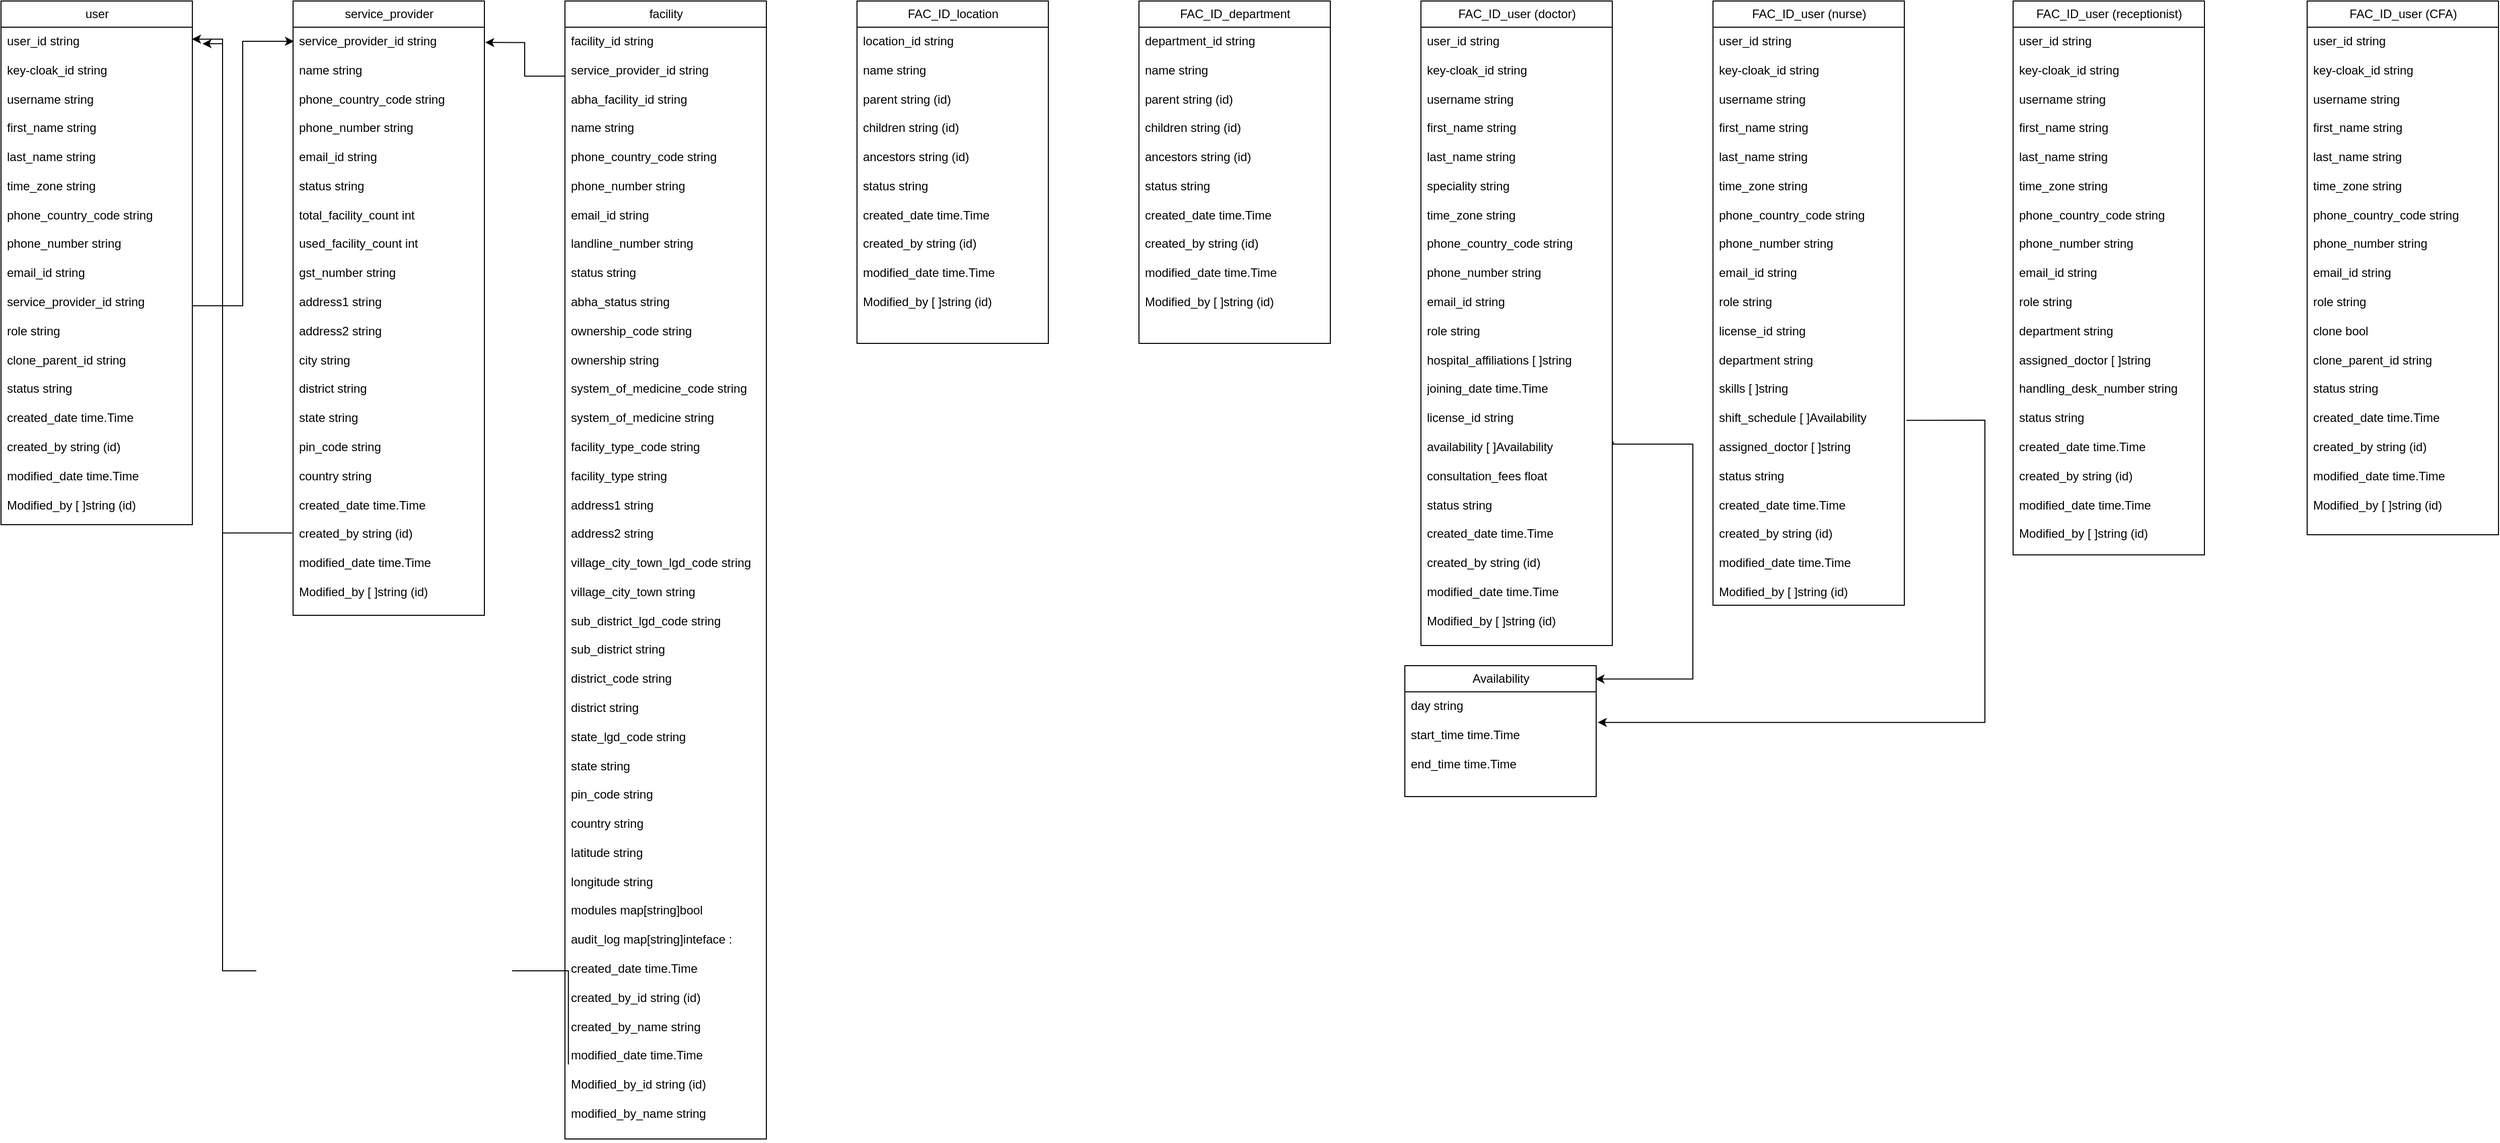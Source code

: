 <mxfile version="24.8.3">
  <diagram name="Schema" id="-JF8oY-naF-HGQYN3kFc">
    <mxGraphModel dx="1050" dy="621" grid="1" gridSize="10" guides="1" tooltips="1" connect="1" arrows="1" fold="1" page="1" pageScale="1" pageWidth="827" pageHeight="1169" math="0" shadow="0">
      <root>
        <mxCell id="0" />
        <mxCell id="1" parent="0" />
        <mxCell id="YDSY3RYSXYy9WvxA-djZ-56" value="user" style="swimlane;fontStyle=0;childLayout=stackLayout;horizontal=1;startSize=26;fillColor=none;horizontalStack=0;resizeParent=1;resizeParentMax=0;resizeLast=0;collapsible=1;marginBottom=0;html=1;" parent="1" vertex="1">
          <mxGeometry x="70" y="130" width="190" height="520" as="geometry">
            <mxRectangle x="530" y="150" width="60" height="30" as="alternateBounds" />
          </mxGeometry>
        </mxCell>
        <mxCell id="YDSY3RYSXYy9WvxA-djZ-57" value="user_id string&lt;div&gt;&lt;br&gt;&lt;/div&gt;&lt;div&gt;key-cloak_id string&lt;/div&gt;&lt;div&gt;&lt;br&gt;&lt;/div&gt;&lt;div&gt;username string&lt;/div&gt;&lt;div&gt;&lt;br&gt;&lt;/div&gt;&lt;div&gt;first_name string&lt;/div&gt;&lt;div&gt;&lt;br&gt;&lt;/div&gt;&lt;div&gt;last_name string&lt;/div&gt;&lt;div&gt;&lt;br&gt;&lt;/div&gt;&lt;div&gt;time_zone string&lt;/div&gt;&lt;div&gt;&lt;br&gt;&lt;/div&gt;&lt;div&gt;phone_country_code string&lt;/div&gt;&lt;div&gt;&lt;br&gt;&lt;/div&gt;&lt;div&gt;phone_number string&lt;/div&gt;&lt;div&gt;&lt;br&gt;&lt;/div&gt;&lt;div&gt;email_id string&lt;/div&gt;&lt;div&gt;&lt;br&gt;&lt;/div&gt;&lt;div&gt;service_provider_id string&lt;/div&gt;&lt;div&gt;&lt;br&gt;&lt;/div&gt;&lt;div&gt;role string&lt;/div&gt;&lt;div&gt;&lt;br&gt;&lt;/div&gt;&lt;div&gt;clone_parent_id string&lt;/div&gt;&lt;div&gt;&lt;br&gt;&lt;/div&gt;&lt;div&gt;status string&lt;/div&gt;&lt;div&gt;&lt;br&gt;&lt;/div&gt;&lt;div&gt;created_date time.Time&lt;/div&gt;&lt;div&gt;&lt;br&gt;&lt;/div&gt;&lt;div&gt;created_by string (id)&lt;/div&gt;&lt;div&gt;&lt;br&gt;&lt;/div&gt;&lt;div&gt;modified_date time.Time&lt;/div&gt;&lt;div&gt;&lt;br&gt;&lt;/div&gt;&lt;div&gt;Modified_by [ ]string (id)&amp;nbsp;&lt;/div&gt;&lt;div&gt;&lt;br&gt;&lt;/div&gt;&lt;div&gt;&lt;br&gt;&lt;/div&gt;" style="text;strokeColor=none;fillColor=none;align=left;verticalAlign=top;spacingLeft=4;spacingRight=4;overflow=hidden;rotatable=0;points=[[0,0.5],[1,0.5]];portConstraint=eastwest;whiteSpace=wrap;html=1;" parent="YDSY3RYSXYy9WvxA-djZ-56" vertex="1">
          <mxGeometry y="26" width="190" height="494" as="geometry" />
        </mxCell>
        <mxCell id="YDSY3RYSXYy9WvxA-djZ-64" value="service_provider" style="swimlane;fontStyle=0;childLayout=stackLayout;horizontal=1;startSize=26;fillColor=none;horizontalStack=0;resizeParent=1;resizeParentMax=0;resizeLast=0;collapsible=1;marginBottom=0;html=1;" parent="1" vertex="1">
          <mxGeometry x="360" y="130" width="190" height="610" as="geometry">
            <mxRectangle x="530" y="150" width="60" height="30" as="alternateBounds" />
          </mxGeometry>
        </mxCell>
        <mxCell id="YDSY3RYSXYy9WvxA-djZ-65" value="&lt;div&gt;service_provider_id string&lt;/div&gt;&lt;div&gt;&lt;br&gt;&lt;/div&gt;&lt;div&gt;name string&lt;/div&gt;&lt;div&gt;&lt;br&gt;&lt;/div&gt;&lt;div&gt;phone_country_code string&lt;/div&gt;&lt;div&gt;&lt;br&gt;&lt;/div&gt;&lt;div&gt;&lt;div&gt;phone_number string&lt;/div&gt;&lt;div&gt;&lt;br&gt;&lt;/div&gt;&lt;div&gt;email_id string&lt;/div&gt;&lt;div&gt;&lt;br&gt;&lt;/div&gt;&lt;/div&gt;&lt;div&gt;status string&lt;/div&gt;&lt;div&gt;&lt;br&gt;&lt;/div&gt;&lt;div&gt;total_facility_count int&lt;/div&gt;&lt;div&gt;&lt;br&gt;&lt;/div&gt;&lt;div&gt;used_facility_count int&lt;/div&gt;&lt;div&gt;&lt;br&gt;&lt;/div&gt;&lt;div&gt;gst_number string&lt;/div&gt;&lt;div&gt;&lt;br&gt;&lt;/div&gt;&lt;div&gt;&lt;span style=&quot;text-wrap-mode: nowrap;&quot;&gt;address1 string&amp;nbsp;&lt;/span&gt;&lt;/div&gt;&lt;div&gt;&lt;span style=&quot;text-wrap-mode: nowrap;&quot;&gt;&lt;br&gt;&lt;/span&gt;&lt;/div&gt;&lt;div&gt;&lt;span style=&quot;text-wrap-mode: nowrap;&quot;&gt;address2 string&amp;nbsp;&lt;/span&gt;&lt;/div&gt;&lt;div&gt;&lt;span style=&quot;text-wrap-mode: nowrap;&quot;&gt;&lt;br&gt;&lt;/span&gt;&lt;/div&gt;&lt;div&gt;&lt;span style=&quot;text-wrap-mode: nowrap;&quot;&gt;city string&amp;nbsp;&lt;/span&gt;&lt;/div&gt;&lt;div&gt;&lt;span style=&quot;text-wrap-mode: nowrap;&quot;&gt;&lt;br&gt;&lt;/span&gt;&lt;/div&gt;&lt;div&gt;&lt;span style=&quot;text-wrap-mode: nowrap;&quot;&gt;district string&amp;nbsp;&lt;/span&gt;&lt;/div&gt;&lt;div&gt;&lt;span style=&quot;text-wrap-mode: nowrap;&quot;&gt;&lt;br&gt;&lt;/span&gt;&lt;/div&gt;&lt;div&gt;&lt;span style=&quot;text-wrap-mode: nowrap;&quot;&gt;state string&amp;nbsp;&lt;/span&gt;&lt;/div&gt;&lt;div&gt;&lt;span style=&quot;text-wrap-mode: nowrap;&quot;&gt;&lt;br&gt;&lt;/span&gt;&lt;/div&gt;&lt;div&gt;&lt;span style=&quot;text-wrap-mode: nowrap;&quot;&gt;pin_code string&amp;nbsp;&lt;/span&gt;&lt;/div&gt;&lt;div&gt;&lt;span style=&quot;text-wrap-mode: nowrap;&quot;&gt;&lt;br&gt;&lt;/span&gt;&lt;/div&gt;&lt;div&gt;&lt;span style=&quot;text-wrap-mode: nowrap;&quot;&gt;country string&amp;nbsp;&lt;/span&gt;&lt;/div&gt;&lt;div&gt;&lt;span style=&quot;text-wrap-mode: nowrap;&quot;&gt;&lt;br&gt;&lt;/span&gt;&lt;/div&gt;&lt;div&gt;&lt;div&gt;created_date time.Time&lt;/div&gt;&lt;div&gt;&lt;br&gt;&lt;/div&gt;&lt;div&gt;created_by string (id)&lt;/div&gt;&lt;div&gt;&lt;br&gt;&lt;/div&gt;&lt;div&gt;modified_date time.Time&lt;/div&gt;&lt;div&gt;&lt;br&gt;&lt;/div&gt;&lt;div&gt;Modified_by [ ]string (id)&amp;nbsp;&lt;/div&gt;&lt;/div&gt;&lt;div&gt;&lt;br&gt;&lt;/div&gt;" style="text;strokeColor=none;fillColor=none;align=left;verticalAlign=top;spacingLeft=4;spacingRight=4;overflow=hidden;rotatable=0;points=[[0,0.5],[1,0.5]];portConstraint=eastwest;whiteSpace=wrap;html=1;" parent="YDSY3RYSXYy9WvxA-djZ-64" vertex="1">
          <mxGeometry y="26" width="190" height="584" as="geometry" />
        </mxCell>
        <mxCell id="YDSY3RYSXYy9WvxA-djZ-166" value="facility" style="swimlane;fontStyle=0;childLayout=stackLayout;horizontal=1;startSize=26;fillColor=none;horizontalStack=0;resizeParent=1;resizeParentMax=0;resizeLast=0;collapsible=1;marginBottom=0;html=1;" parent="1" vertex="1">
          <mxGeometry x="630" y="130" width="200" height="1130" as="geometry">
            <mxRectangle x="530" y="150" width="60" height="30" as="alternateBounds" />
          </mxGeometry>
        </mxCell>
        <mxCell id="YDSY3RYSXYy9WvxA-djZ-167" value="&lt;div&gt;facility_id string&lt;/div&gt;&lt;div&gt;&lt;br&gt;&lt;/div&gt;&lt;div&gt;service_provider_id string&lt;/div&gt;&lt;div&gt;&lt;br&gt;&lt;/div&gt;&lt;div&gt;abha_facility_id string&lt;/div&gt;&lt;div&gt;&lt;br&gt;&lt;/div&gt;&lt;div&gt;name string&lt;/div&gt;&lt;div&gt;&lt;br&gt;&lt;/div&gt;&lt;div&gt;phone_country_code string&lt;/div&gt;&lt;div&gt;&lt;br&gt;&lt;/div&gt;&lt;div&gt;phone_number string&lt;/div&gt;&lt;div&gt;&lt;br&gt;&lt;/div&gt;&lt;div&gt;email_id string&lt;/div&gt;&lt;div&gt;&lt;br&gt;&lt;/div&gt;&lt;div&gt;landline_number string&amp;nbsp;&lt;/div&gt;&lt;div&gt;&lt;br&gt;&lt;/div&gt;&lt;div&gt;status string&amp;nbsp;&lt;/div&gt;&lt;div&gt;&lt;br&gt;&lt;/div&gt;&lt;div&gt;abha_status string&lt;/div&gt;&lt;div&gt;&lt;br&gt;&lt;/div&gt;&lt;div&gt;&lt;span style=&quot;text-wrap-mode: nowrap;&quot;&gt;ownership_code string&lt;/span&gt;&lt;/div&gt;&lt;div&gt;&lt;span style=&quot;text-wrap-mode: nowrap;&quot;&gt;&lt;br&gt;&lt;/span&gt;&lt;/div&gt;&lt;div&gt;&lt;span style=&quot;text-wrap-mode: nowrap;&quot;&gt;ownership string&lt;/span&gt;&lt;span style=&quot;text-wrap-mode: nowrap;&quot;&gt;&lt;/span&gt;&lt;/div&gt;&lt;div&gt;&lt;span style=&quot;text-wrap-mode: nowrap;&quot;&gt;&lt;br&gt;&lt;/span&gt;&lt;/div&gt;&lt;div&gt;&lt;span style=&quot;text-wrap-mode: nowrap;&quot;&gt;system_of_medicine_code string&lt;/span&gt;&lt;span style=&quot;text-wrap-mode: nowrap;&quot;&gt;&lt;/span&gt;&lt;/div&gt;&lt;div&gt;&lt;span style=&quot;text-wrap-mode: nowrap;&quot;&gt;&lt;br&gt;&lt;/span&gt;&lt;/div&gt;&lt;div&gt;&lt;span style=&quot;text-wrap-mode: nowrap;&quot;&gt;system_of_medicine string&lt;/span&gt;&lt;span style=&quot;text-wrap-mode: nowrap;&quot;&gt;&lt;/span&gt;&lt;/div&gt;&lt;div&gt;&lt;br&gt;&lt;/div&gt;&lt;div&gt;&lt;span style=&quot;text-wrap-mode: nowrap;&quot;&gt;facility_type_code string&lt;/span&gt;&lt;span style=&quot;text-wrap-mode: nowrap;&quot;&gt;&lt;/span&gt;&lt;/div&gt;&lt;div&gt;&lt;span style=&quot;text-wrap-mode: nowrap;&quot;&gt;&lt;br&gt;&lt;/span&gt;&lt;/div&gt;&lt;div&gt;&lt;span style=&quot;text-wrap-mode: nowrap;&quot;&gt;facility_type string&lt;/span&gt;&lt;/div&gt;&lt;div&gt;&lt;span style=&quot;text-wrap-mode: nowrap;&quot;&gt;&lt;br&gt;&lt;/span&gt;&lt;/div&gt;&lt;div&gt;&lt;div&gt;&lt;span style=&quot;text-wrap-mode: nowrap;&quot;&gt;address1 string&amp;nbsp;&lt;/span&gt;&lt;/div&gt;&lt;div&gt;&lt;span style=&quot;text-wrap-mode: nowrap;&quot;&gt;&lt;br&gt;&lt;/span&gt;&lt;/div&gt;&lt;div&gt;&lt;span style=&quot;text-wrap-mode: nowrap;&quot;&gt;address2 string&amp;nbsp;&lt;/span&gt;&lt;/div&gt;&lt;div&gt;&lt;span style=&quot;text-wrap-mode: nowrap;&quot;&gt;&lt;br&gt;&lt;/span&gt;&lt;/div&gt;&lt;div&gt;&lt;span style=&quot;text-wrap-mode: nowrap;&quot;&gt;village_city_town_lgd_code string&lt;/span&gt;&lt;/div&gt;&lt;div&gt;&lt;span style=&quot;text-wrap-mode: nowrap;&quot;&gt;&lt;br&gt;&lt;/span&gt;&lt;/div&gt;&lt;div&gt;&lt;span style=&quot;text-wrap-mode: nowrap;&quot;&gt;village_city_town string&amp;nbsp;&lt;/span&gt;&lt;/div&gt;&lt;div&gt;&lt;br&gt;&lt;/div&gt;&lt;div&gt;sub_district_lgd_code string&lt;/div&gt;&lt;div&gt;&lt;br&gt;&lt;/div&gt;&lt;div&gt;sub_district string&lt;/div&gt;&lt;div&gt;&lt;br style=&quot;padding: 0px; margin: 0px;&quot;&gt;&lt;span style=&quot;text-wrap-mode: nowrap;&quot;&gt;district_code string&lt;/span&gt;&lt;span style=&quot;text-wrap-mode: nowrap;&quot;&gt;&lt;/span&gt;&lt;/div&gt;&lt;div&gt;&lt;span style=&quot;text-wrap-mode: nowrap;&quot;&gt;&lt;br&gt;&lt;/span&gt;&lt;/div&gt;&lt;div&gt;&lt;span style=&quot;text-wrap-mode: nowrap;&quot;&gt;district string&amp;nbsp;&lt;/span&gt;&lt;/div&gt;&lt;div&gt;&lt;span style=&quot;text-wrap-mode: nowrap;&quot;&gt;&lt;br&gt;&lt;/span&gt;&lt;/div&gt;&lt;div&gt;&lt;span style=&quot;text-wrap-mode: nowrap;&quot;&gt;state_lgd_code string&lt;/span&gt;&lt;span style=&quot;text-wrap-mode: nowrap;&quot;&gt;&lt;/span&gt;&lt;/div&gt;&lt;div&gt;&lt;span style=&quot;text-wrap-mode: nowrap;&quot;&gt;&lt;br&gt;&lt;/span&gt;&lt;/div&gt;&lt;div&gt;&lt;span style=&quot;text-wrap-mode: nowrap;&quot;&gt;state string&amp;nbsp;&lt;/span&gt;&lt;/div&gt;&lt;div&gt;&lt;span style=&quot;text-wrap-mode: nowrap;&quot;&gt;&lt;br&gt;&lt;/span&gt;&lt;/div&gt;&lt;div&gt;&lt;span style=&quot;text-wrap-mode: nowrap;&quot;&gt;pin_code string&amp;nbsp;&lt;/span&gt;&lt;/div&gt;&lt;div&gt;&lt;span style=&quot;text-wrap-mode: nowrap;&quot;&gt;&lt;br&gt;&lt;/span&gt;&lt;/div&gt;&lt;div&gt;&lt;span style=&quot;text-wrap-mode: nowrap;&quot;&gt;country string&amp;nbsp;&lt;/span&gt;&lt;/div&gt;&lt;div&gt;&lt;span style=&quot;text-wrap-mode: nowrap;&quot;&gt;&lt;br&gt;&lt;/span&gt;&lt;/div&gt;&lt;div&gt;&lt;span style=&quot;text-wrap-mode: nowrap;&quot;&gt;latitude string&lt;/span&gt;&lt;/div&gt;&lt;div&gt;&lt;span style=&quot;text-wrap-mode: nowrap;&quot;&gt;&lt;br&gt;&lt;/span&gt;&lt;/div&gt;&lt;div&gt;&lt;span style=&quot;text-wrap-mode: nowrap;&quot;&gt;longitude string&lt;/span&gt;&lt;/div&gt;&lt;div&gt;&lt;span style=&quot;text-wrap-mode: nowrap;&quot;&gt;&lt;br&gt;&lt;/span&gt;&lt;/div&gt;&lt;div&gt;&lt;span style=&quot;text-wrap-mode: nowrap;&quot;&gt;modules map[string]bool&lt;/span&gt;&lt;/div&gt;&lt;div&gt;&lt;span style=&quot;text-wrap-mode: nowrap;&quot;&gt;&lt;br&gt;&lt;/span&gt;&lt;/div&gt;&lt;div&gt;&lt;span style=&quot;text-wrap-mode: nowrap;&quot;&gt;audit_log map[string]inteface :&lt;/span&gt;&lt;/div&gt;&lt;div&gt;&lt;span style=&quot;text-wrap-mode: nowrap;&quot;&gt;&lt;br&gt;&lt;/span&gt;&lt;/div&gt;&lt;div&gt;&lt;div&gt;created_date time.Time&lt;/div&gt;&lt;div&gt;&lt;br&gt;&lt;/div&gt;&lt;div&gt;created_by_id string (id)&lt;/div&gt;&lt;div&gt;&lt;br&gt;&lt;/div&gt;&lt;div&gt;created_by_name string&lt;/div&gt;&lt;div&gt;&lt;br&gt;&lt;/div&gt;&lt;div&gt;modified_date time.Time&lt;/div&gt;&lt;div&gt;&lt;br&gt;&lt;/div&gt;&lt;div&gt;Modified_by_id string (id)&lt;/div&gt;&lt;/div&gt;&lt;/div&gt;&lt;div&gt;&lt;br&gt;&lt;/div&gt;&lt;div&gt;modified_by_name string&lt;/div&gt;&lt;div&gt;&lt;br&gt;&lt;/div&gt;" style="text;strokeColor=none;fillColor=none;align=left;verticalAlign=top;spacingLeft=4;spacingRight=4;overflow=hidden;rotatable=0;points=[[0,0.5],[1,0.5]];portConstraint=eastwest;whiteSpace=wrap;html=1;" parent="YDSY3RYSXYy9WvxA-djZ-166" vertex="1">
          <mxGeometry y="26" width="200" height="1104" as="geometry" />
        </mxCell>
        <mxCell id="YDSY3RYSXYy9WvxA-djZ-333" value="" style="edgeStyle=orthogonalEdgeStyle;rounded=0;orthogonalLoop=1;jettySize=auto;html=1;exitX=1.002;exitY=0.56;exitDx=0;exitDy=0;exitPerimeter=0;entryX=0.005;entryY=0.024;entryDx=0;entryDy=0;entryPerimeter=0;" parent="1" source="YDSY3RYSXYy9WvxA-djZ-57" target="YDSY3RYSXYy9WvxA-djZ-65" edge="1">
          <mxGeometry relative="1" as="geometry" />
        </mxCell>
        <mxCell id="YDSY3RYSXYy9WvxA-djZ-334" value="" style="edgeStyle=orthogonalEdgeStyle;rounded=0;orthogonalLoop=1;jettySize=auto;html=1;exitX=0;exitY=0.044;exitDx=0;exitDy=0;exitPerimeter=0;entryX=1.004;entryY=0.026;entryDx=0;entryDy=0;entryPerimeter=0;" parent="1" source="YDSY3RYSXYy9WvxA-djZ-167" target="YDSY3RYSXYy9WvxA-djZ-65" edge="1">
          <mxGeometry relative="1" as="geometry" />
        </mxCell>
        <mxCell id="YDSY3RYSXYy9WvxA-djZ-335" value="" style="edgeStyle=orthogonalEdgeStyle;rounded=0;orthogonalLoop=1;jettySize=auto;html=1;exitX=-0.005;exitY=0.86;exitDx=0;exitDy=0;exitPerimeter=0;entryX=0.998;entryY=0.024;entryDx=0;entryDy=0;entryPerimeter=0;" parent="1" source="YDSY3RYSXYy9WvxA-djZ-65" target="YDSY3RYSXYy9WvxA-djZ-57" edge="1">
          <mxGeometry relative="1" as="geometry">
            <Array as="points">
              <mxPoint x="290" y="658" />
              <mxPoint x="290" y="168" />
            </Array>
          </mxGeometry>
        </mxCell>
        <mxCell id="YDSY3RYSXYy9WvxA-djZ-336" value="" style="edgeStyle=orthogonalEdgeStyle;rounded=0;orthogonalLoop=1;jettySize=auto;html=1;exitX=0.017;exitY=0.933;exitDx=0;exitDy=0;exitPerimeter=0;" parent="1" source="YDSY3RYSXYy9WvxA-djZ-167" edge="1">
          <mxGeometry relative="1" as="geometry">
            <mxPoint x="270" y="172.4" as="targetPoint" />
            <Array as="points">
              <mxPoint x="290" y="1093" />
              <mxPoint x="290" y="172" />
            </Array>
          </mxGeometry>
        </mxCell>
        <mxCell id="YDSY3RYSXYy9WvxA-djZ-337" value="FAC_ID_location" style="swimlane;fontStyle=0;childLayout=stackLayout;horizontal=1;startSize=26;fillColor=none;horizontalStack=0;resizeParent=1;resizeParentMax=0;resizeLast=0;collapsible=1;marginBottom=0;html=1;" parent="1" vertex="1">
          <mxGeometry x="920" y="130" width="190" height="340" as="geometry">
            <mxRectangle x="530" y="150" width="60" height="30" as="alternateBounds" />
          </mxGeometry>
        </mxCell>
        <mxCell id="YDSY3RYSXYy9WvxA-djZ-338" value="location_id string&lt;div&gt;&lt;br&gt;&lt;/div&gt;&lt;div&gt;name string&lt;/div&gt;&lt;div&gt;&lt;br&gt;&lt;/div&gt;&lt;div&gt;parent string (id)&lt;/div&gt;&lt;div&gt;&lt;br&gt;&lt;/div&gt;&lt;div&gt;children string (id)&lt;/div&gt;&lt;div&gt;&lt;br&gt;&lt;/div&gt;&lt;div&gt;ancestors string (id)&lt;/div&gt;&lt;div&gt;&lt;br&gt;&lt;/div&gt;&lt;div&gt;status string&lt;/div&gt;&lt;div&gt;&lt;br&gt;&lt;/div&gt;&lt;div&gt;created_date time.Time&lt;/div&gt;&lt;div&gt;&lt;br&gt;&lt;/div&gt;&lt;div&gt;created_by string (id)&lt;/div&gt;&lt;div&gt;&lt;br&gt;&lt;/div&gt;&lt;div&gt;modified_date time.Time&lt;/div&gt;&lt;div&gt;&lt;br&gt;&lt;/div&gt;&lt;div&gt;&lt;span style=&quot;background-color: initial;&quot;&gt;Modified_by [ ]string (id)&lt;/span&gt;&amp;nbsp;&lt;/div&gt;&lt;div&gt;&lt;br&gt;&lt;/div&gt;&lt;div&gt;&lt;br&gt;&lt;/div&gt;&lt;div&gt;&lt;br&gt;&lt;/div&gt;&lt;div&gt;&lt;br&gt;&lt;/div&gt;" style="text;strokeColor=none;fillColor=none;align=left;verticalAlign=top;spacingLeft=4;spacingRight=4;overflow=hidden;rotatable=0;points=[[0,0.5],[1,0.5]];portConstraint=eastwest;whiteSpace=wrap;html=1;" parent="YDSY3RYSXYy9WvxA-djZ-337" vertex="1">
          <mxGeometry y="26" width="190" height="314" as="geometry" />
        </mxCell>
        <mxCell id="YDSY3RYSXYy9WvxA-djZ-339" value="FAC_ID_department" style="swimlane;fontStyle=0;childLayout=stackLayout;horizontal=1;startSize=26;fillColor=none;horizontalStack=0;resizeParent=1;resizeParentMax=0;resizeLast=0;collapsible=1;marginBottom=0;html=1;" parent="1" vertex="1">
          <mxGeometry x="1200" y="130" width="190" height="340" as="geometry">
            <mxRectangle x="530" y="150" width="60" height="30" as="alternateBounds" />
          </mxGeometry>
        </mxCell>
        <mxCell id="YDSY3RYSXYy9WvxA-djZ-340" value="department_id string&lt;div&gt;&lt;br&gt;&lt;/div&gt;&lt;div&gt;name string&lt;/div&gt;&lt;div&gt;&lt;br&gt;&lt;/div&gt;&lt;div&gt;parent string (id)&lt;/div&gt;&lt;div&gt;&lt;br&gt;&lt;/div&gt;&lt;div&gt;children string (id)&lt;/div&gt;&lt;div&gt;&lt;br&gt;&lt;/div&gt;&lt;div&gt;ancestors string (id)&lt;/div&gt;&lt;div&gt;&lt;br&gt;&lt;/div&gt;&lt;div&gt;status string&lt;/div&gt;&lt;div&gt;&lt;br&gt;&lt;/div&gt;&lt;div&gt;created_date time.Time&lt;/div&gt;&lt;div&gt;&lt;br&gt;&lt;/div&gt;&lt;div&gt;created_by string (id)&lt;/div&gt;&lt;div&gt;&lt;br&gt;&lt;/div&gt;&lt;div&gt;modified_date time.Time&lt;/div&gt;&lt;div&gt;&lt;br&gt;&lt;/div&gt;&lt;div&gt;&lt;span style=&quot;background-color: initial;&quot;&gt;Modified_by [ ]string (id)&lt;/span&gt;&amp;nbsp;&lt;/div&gt;&lt;div&gt;&lt;br&gt;&lt;/div&gt;&lt;div&gt;&lt;br&gt;&lt;/div&gt;&lt;div&gt;&lt;br&gt;&lt;/div&gt;&lt;div&gt;&lt;br&gt;&lt;/div&gt;" style="text;strokeColor=none;fillColor=none;align=left;verticalAlign=top;spacingLeft=4;spacingRight=4;overflow=hidden;rotatable=0;points=[[0,0.5],[1,0.5]];portConstraint=eastwest;whiteSpace=wrap;html=1;" parent="YDSY3RYSXYy9WvxA-djZ-339" vertex="1">
          <mxGeometry y="26" width="190" height="314" as="geometry" />
        </mxCell>
        <mxCell id="j8HZk-N3AMrPLqIy8MAw-1" value="FAC_ID_user (doctor)" style="swimlane;fontStyle=0;childLayout=stackLayout;horizontal=1;startSize=26;fillColor=none;horizontalStack=0;resizeParent=1;resizeParentMax=0;resizeLast=0;collapsible=1;marginBottom=0;html=1;" vertex="1" parent="1">
          <mxGeometry x="1480" y="130" width="190" height="640" as="geometry">
            <mxRectangle x="530" y="150" width="60" height="30" as="alternateBounds" />
          </mxGeometry>
        </mxCell>
        <mxCell id="j8HZk-N3AMrPLqIy8MAw-2" value="user_id string&lt;div&gt;&lt;br&gt;&lt;/div&gt;&lt;div&gt;&lt;div&gt;key-cloak_id string&lt;/div&gt;&lt;div&gt;&lt;br&gt;&lt;/div&gt;&lt;div&gt;username string&lt;/div&gt;&lt;div&gt;&lt;br&gt;&lt;/div&gt;&lt;div&gt;first_name string&lt;/div&gt;&lt;div&gt;&lt;br&gt;&lt;/div&gt;&lt;div&gt;last_name string&lt;/div&gt;&lt;div&gt;&lt;br&gt;&lt;/div&gt;&lt;div&gt;speciality string&lt;/div&gt;&lt;div&gt;&lt;br&gt;&lt;/div&gt;&lt;div&gt;&lt;div&gt;time_zone string&lt;/div&gt;&lt;div&gt;&lt;br&gt;&lt;/div&gt;&lt;div&gt;phone_country_code string&lt;/div&gt;&lt;/div&gt;&lt;div&gt;&lt;br&gt;&lt;/div&gt;&lt;div&gt;phone_number string&lt;/div&gt;&lt;div&gt;&lt;br&gt;&lt;/div&gt;&lt;div&gt;email_id string&lt;/div&gt;&lt;div&gt;&lt;br&gt;&lt;/div&gt;&lt;div&gt;role string&lt;/div&gt;&lt;div&gt;&lt;br&gt;&lt;/div&gt;&lt;div&gt;hospital_affiliations [ ]string&lt;/div&gt;&lt;div&gt;&lt;br&gt;&lt;/div&gt;&lt;div&gt;joining_date time.Time&lt;/div&gt;&lt;div&gt;&lt;br&gt;&lt;/div&gt;&lt;div&gt;license_id string&lt;/div&gt;&lt;div&gt;&lt;br&gt;&lt;/div&gt;&lt;div&gt;availability [ ]Availability&lt;/div&gt;&lt;div&gt;&lt;br&gt;&lt;/div&gt;&lt;div&gt;consultation_fees float&lt;/div&gt;&lt;div&gt;&lt;br&gt;&lt;/div&gt;&lt;div&gt;status string&lt;/div&gt;&lt;div&gt;&lt;br&gt;&lt;/div&gt;&lt;div&gt;&lt;span style=&quot;background-color: initial;&quot;&gt;created_date time.Time&lt;/span&gt;&lt;/div&gt;&lt;div&gt;&lt;div&gt;&lt;br&gt;&lt;/div&gt;&lt;div&gt;created_by string (id)&lt;/div&gt;&lt;div&gt;&lt;br&gt;&lt;/div&gt;&lt;div&gt;modified_date time.Time&lt;/div&gt;&lt;div&gt;&lt;br&gt;&lt;/div&gt;&lt;div&gt;&lt;span style=&quot;background-color: initial;&quot;&gt;Modified_by [ ]string (id)&lt;/span&gt;&amp;nbsp;&lt;/div&gt;&lt;div&gt;&lt;br&gt;&lt;/div&gt;&lt;/div&gt;&lt;div&gt;&lt;br&gt;&lt;/div&gt;&lt;div&gt;&lt;br&gt;&lt;/div&gt;&lt;div&gt;&lt;br&gt;&lt;/div&gt;&lt;/div&gt;" style="text;strokeColor=none;fillColor=none;align=left;verticalAlign=top;spacingLeft=4;spacingRight=4;overflow=hidden;rotatable=0;points=[[0,0.5],[1,0.5]];portConstraint=eastwest;whiteSpace=wrap;html=1;" vertex="1" parent="j8HZk-N3AMrPLqIy8MAw-1">
          <mxGeometry y="26" width="190" height="614" as="geometry" />
        </mxCell>
        <mxCell id="j8HZk-N3AMrPLqIy8MAw-3" value="FAC_ID_user (nurse)" style="swimlane;fontStyle=0;childLayout=stackLayout;horizontal=1;startSize=26;fillColor=none;horizontalStack=0;resizeParent=1;resizeParentMax=0;resizeLast=0;collapsible=1;marginBottom=0;html=1;" vertex="1" parent="1">
          <mxGeometry x="1770" y="130" width="190" height="600" as="geometry">
            <mxRectangle x="530" y="150" width="60" height="30" as="alternateBounds" />
          </mxGeometry>
        </mxCell>
        <mxCell id="j8HZk-N3AMrPLqIy8MAw-4" value="&lt;div&gt;user_id string&lt;/div&gt;&lt;div&gt;&lt;br&gt;&lt;/div&gt;&lt;div&gt;&lt;div&gt;key-cloak_id string&lt;/div&gt;&lt;div&gt;&lt;br&gt;&lt;/div&gt;&lt;div&gt;username string&lt;/div&gt;&lt;div&gt;&lt;br&gt;&lt;/div&gt;&lt;/div&gt;&lt;div&gt;first_name string&amp;nbsp;&lt;/div&gt;&lt;div&gt;&lt;br&gt;&lt;/div&gt;&lt;div&gt;last_name string&lt;/div&gt;&lt;div&gt;&lt;br&gt;&lt;/div&gt;&lt;div&gt;&lt;div&gt;time_zone string&lt;/div&gt;&lt;div&gt;&lt;br&gt;&lt;/div&gt;&lt;div&gt;phone_country_code string&lt;/div&gt;&lt;/div&gt;&lt;div&gt;&lt;br&gt;&lt;/div&gt;&lt;div&gt;phone_number string&lt;/div&gt;&lt;div&gt;&lt;br&gt;&lt;/div&gt;&lt;div&gt;email_id string&lt;/div&gt;&lt;div&gt;&lt;br&gt;&lt;/div&gt;&lt;div&gt;role string&lt;/div&gt;&lt;div&gt;&lt;br&gt;&lt;/div&gt;&lt;div&gt;license_id string&lt;/div&gt;&lt;div&gt;&lt;br&gt;&lt;/div&gt;&lt;div&gt;department string&lt;/div&gt;&lt;div&gt;&lt;br&gt;&lt;/div&gt;&lt;div&gt;skills [ ]string&amp;nbsp;&lt;/div&gt;&lt;div&gt;&lt;br&gt;&lt;/div&gt;&lt;div&gt;shift_schedule [ ]Availability&lt;/div&gt;&lt;div&gt;&lt;br&gt;&lt;/div&gt;&lt;div&gt;assigned_doctor [ ]string&lt;/div&gt;&lt;div&gt;&lt;br&gt;&lt;/div&gt;&lt;div&gt;status string&lt;/div&gt;&lt;div&gt;&lt;br&gt;&lt;/div&gt;&lt;div&gt;&lt;div&gt;created_date time.Time&lt;/div&gt;&lt;div&gt;&lt;br&gt;&lt;/div&gt;&lt;div&gt;created_by string (id)&lt;/div&gt;&lt;div&gt;&lt;br&gt;&lt;/div&gt;&lt;div&gt;modified_date time.Time&lt;/div&gt;&lt;div&gt;&lt;br&gt;&lt;/div&gt;&lt;div&gt;&lt;span style=&quot;background-color: initial;&quot;&gt;Modified_by [ ]string (id)&lt;/span&gt;&amp;nbsp;&lt;/div&gt;&lt;/div&gt;" style="text;strokeColor=none;fillColor=none;align=left;verticalAlign=top;spacingLeft=4;spacingRight=4;overflow=hidden;rotatable=0;points=[[0,0.5],[1,0.5]];portConstraint=eastwest;whiteSpace=wrap;html=1;" vertex="1" parent="j8HZk-N3AMrPLqIy8MAw-3">
          <mxGeometry y="26" width="190" height="574" as="geometry" />
        </mxCell>
        <mxCell id="j8HZk-N3AMrPLqIy8MAw-5" value="FAC_ID_user (receptionist)" style="swimlane;fontStyle=0;childLayout=stackLayout;horizontal=1;startSize=26;fillColor=none;horizontalStack=0;resizeParent=1;resizeParentMax=0;resizeLast=0;collapsible=1;marginBottom=0;html=1;" vertex="1" parent="1">
          <mxGeometry x="2068" y="130" width="190" height="550" as="geometry">
            <mxRectangle x="530" y="150" width="60" height="30" as="alternateBounds" />
          </mxGeometry>
        </mxCell>
        <mxCell id="j8HZk-N3AMrPLqIy8MAw-6" value="&lt;div&gt;&lt;div&gt;user_id string&lt;/div&gt;&lt;div&gt;&lt;br&gt;&lt;/div&gt;&lt;div&gt;&lt;div&gt;key-cloak_id string&lt;/div&gt;&lt;div&gt;&lt;br&gt;&lt;/div&gt;&lt;div&gt;username string&lt;/div&gt;&lt;div&gt;&lt;br&gt;&lt;/div&gt;&lt;/div&gt;&lt;div&gt;first_name string&amp;nbsp;&lt;/div&gt;&lt;div&gt;&lt;br&gt;&lt;/div&gt;&lt;div&gt;last_name string&lt;/div&gt;&lt;div&gt;&lt;br&gt;&lt;/div&gt;&lt;div&gt;&lt;div&gt;time_zone string&lt;/div&gt;&lt;div&gt;&lt;br&gt;&lt;/div&gt;&lt;div&gt;phone_country_code string&lt;/div&gt;&lt;/div&gt;&lt;div&gt;&lt;br&gt;&lt;/div&gt;&lt;div&gt;phone_number string&lt;/div&gt;&lt;div&gt;&lt;br&gt;&lt;/div&gt;&lt;div&gt;email_id string&lt;/div&gt;&lt;/div&gt;&lt;div&gt;&lt;br&gt;&lt;/div&gt;&lt;div&gt;role string&lt;/div&gt;&lt;div&gt;&lt;br&gt;&lt;/div&gt;&lt;div&gt;department string&lt;/div&gt;&lt;div&gt;&lt;br&gt;&lt;/div&gt;&lt;div&gt;assigned_doctor [ ]string&lt;/div&gt;&lt;div&gt;&lt;br&gt;&lt;/div&gt;&lt;div&gt;handling_desk_number string&lt;/div&gt;&lt;div&gt;&lt;br&gt;&lt;/div&gt;&lt;div&gt;status string&lt;/div&gt;&lt;div&gt;&lt;br&gt;&lt;/div&gt;&lt;div&gt;&lt;div&gt;created_date time.Time&lt;/div&gt;&lt;div&gt;&lt;br&gt;&lt;/div&gt;&lt;div&gt;created_by string (id)&lt;/div&gt;&lt;div&gt;&lt;br&gt;&lt;/div&gt;&lt;div&gt;modified_date time.Time&lt;/div&gt;&lt;div&gt;&lt;br&gt;&lt;/div&gt;&lt;div&gt;&lt;span style=&quot;background-color: initial;&quot;&gt;Modified_by [ ]string (id)&lt;/span&gt;&amp;nbsp;&lt;/div&gt;&lt;/div&gt;" style="text;strokeColor=none;fillColor=none;align=left;verticalAlign=top;spacingLeft=4;spacingRight=4;overflow=hidden;rotatable=0;points=[[0,0.5],[1,0.5]];portConstraint=eastwest;whiteSpace=wrap;html=1;" vertex="1" parent="j8HZk-N3AMrPLqIy8MAw-5">
          <mxGeometry y="26" width="190" height="524" as="geometry" />
        </mxCell>
        <mxCell id="j8HZk-N3AMrPLqIy8MAw-7" value="FAC_ID_user (CFA)" style="swimlane;fontStyle=0;childLayout=stackLayout;horizontal=1;startSize=26;fillColor=none;horizontalStack=0;resizeParent=1;resizeParentMax=0;resizeLast=0;collapsible=1;marginBottom=0;html=1;" vertex="1" parent="1">
          <mxGeometry x="2360" y="130" width="190" height="530" as="geometry">
            <mxRectangle x="530" y="150" width="60" height="30" as="alternateBounds" />
          </mxGeometry>
        </mxCell>
        <mxCell id="j8HZk-N3AMrPLqIy8MAw-8" value="&lt;div&gt;&lt;div&gt;&lt;div&gt;user_id string&lt;/div&gt;&lt;div&gt;&lt;br&gt;&lt;/div&gt;&lt;div&gt;&lt;div&gt;key-cloak_id string&lt;/div&gt;&lt;div&gt;&lt;br&gt;&lt;/div&gt;&lt;div&gt;username string&lt;/div&gt;&lt;div&gt;&lt;br&gt;&lt;/div&gt;&lt;/div&gt;&lt;div&gt;first_name string&amp;nbsp;&lt;/div&gt;&lt;div&gt;&lt;br&gt;&lt;/div&gt;&lt;div&gt;last_name string&lt;/div&gt;&lt;div&gt;&lt;br&gt;&lt;/div&gt;&lt;div&gt;&lt;div&gt;time_zone string&lt;/div&gt;&lt;div&gt;&lt;br&gt;&lt;/div&gt;&lt;div&gt;phone_country_code string&lt;/div&gt;&lt;/div&gt;&lt;div&gt;&lt;br&gt;&lt;/div&gt;&lt;div&gt;phone_number string&lt;/div&gt;&lt;div&gt;&lt;br&gt;&lt;/div&gt;&lt;div&gt;email_id string&lt;/div&gt;&lt;/div&gt;&lt;div&gt;&lt;br&gt;&lt;/div&gt;&lt;div&gt;role string&lt;/div&gt;&lt;div&gt;&lt;br&gt;&lt;/div&gt;&lt;/div&gt;&lt;div&gt;&lt;div&gt;clone bool&lt;/div&gt;&lt;div&gt;&lt;br&gt;&lt;/div&gt;&lt;div&gt;clone_parent_id string&lt;/div&gt;&lt;div&gt;&lt;br&gt;&lt;/div&gt;&lt;div&gt;status string&lt;/div&gt;&lt;/div&gt;&lt;div&gt;&lt;br&gt;&lt;/div&gt;&lt;div&gt;&lt;div&gt;created_date time.Time&lt;/div&gt;&lt;div&gt;&lt;br&gt;&lt;/div&gt;&lt;div&gt;created_by string (id)&lt;/div&gt;&lt;div&gt;&lt;br&gt;&lt;/div&gt;&lt;div&gt;modified_date time.Time&lt;/div&gt;&lt;div&gt;&lt;br&gt;&lt;/div&gt;&lt;div&gt;&lt;span style=&quot;background-color: initial;&quot;&gt;Modified_by [ ]string (id)&lt;/span&gt;&amp;nbsp;&lt;/div&gt;&lt;/div&gt;" style="text;strokeColor=none;fillColor=none;align=left;verticalAlign=top;spacingLeft=4;spacingRight=4;overflow=hidden;rotatable=0;points=[[0,0.5],[1,0.5]];portConstraint=eastwest;whiteSpace=wrap;html=1;" vertex="1" parent="j8HZk-N3AMrPLqIy8MAw-7">
          <mxGeometry y="26" width="190" height="504" as="geometry" />
        </mxCell>
        <mxCell id="j8HZk-N3AMrPLqIy8MAw-13" value="Availability" style="swimlane;fontStyle=0;childLayout=stackLayout;horizontal=1;startSize=26;fillColor=none;horizontalStack=0;resizeParent=1;resizeParentMax=0;resizeLast=0;collapsible=1;marginBottom=0;html=1;" vertex="1" parent="1">
          <mxGeometry x="1464" y="790" width="190" height="130" as="geometry">
            <mxRectangle x="530" y="150" width="60" height="30" as="alternateBounds" />
          </mxGeometry>
        </mxCell>
        <mxCell id="j8HZk-N3AMrPLqIy8MAw-14" value="&lt;div&gt;day string&lt;/div&gt;&lt;div&gt;&lt;br&gt;&lt;/div&gt;&lt;div&gt;start_time time.Time&lt;/div&gt;&lt;div&gt;&lt;br&gt;&lt;/div&gt;&lt;div&gt;end_time time.Time&lt;/div&gt;" style="text;strokeColor=none;fillColor=none;align=left;verticalAlign=top;spacingLeft=4;spacingRight=4;overflow=hidden;rotatable=0;points=[[0,0.5],[1,0.5]];portConstraint=eastwest;whiteSpace=wrap;html=1;" vertex="1" parent="j8HZk-N3AMrPLqIy8MAw-13">
          <mxGeometry y="26" width="190" height="104" as="geometry" />
        </mxCell>
        <mxCell id="j8HZk-N3AMrPLqIy8MAw-15" value="" style="edgeStyle=orthogonalEdgeStyle;rounded=0;orthogonalLoop=1;jettySize=auto;html=1;exitX=1.004;exitY=0.67;exitDx=0;exitDy=0;exitPerimeter=0;entryX=0.996;entryY=0.102;entryDx=0;entryDy=0;entryPerimeter=0;" edge="1" parent="1" source="j8HZk-N3AMrPLqIy8MAw-2" target="j8HZk-N3AMrPLqIy8MAw-13">
          <mxGeometry relative="1" as="geometry">
            <Array as="points">
              <mxPoint x="1671" y="570" />
              <mxPoint x="1750" y="570" />
              <mxPoint x="1750" y="803" />
            </Array>
          </mxGeometry>
        </mxCell>
        <mxCell id="j8HZk-N3AMrPLqIy8MAw-16" value="" style="edgeStyle=orthogonalEdgeStyle;rounded=0;orthogonalLoop=1;jettySize=auto;html=1;exitX=1.011;exitY=0.68;exitDx=0;exitDy=0;exitPerimeter=0;entryX=1.008;entryY=0.292;entryDx=0;entryDy=0;entryPerimeter=0;" edge="1" parent="1" source="j8HZk-N3AMrPLqIy8MAw-4" target="j8HZk-N3AMrPLqIy8MAw-14">
          <mxGeometry relative="1" as="geometry">
            <Array as="points">
              <mxPoint x="2040" y="546" />
              <mxPoint x="2040" y="846" />
            </Array>
          </mxGeometry>
        </mxCell>
      </root>
    </mxGraphModel>
  </diagram>
</mxfile>
